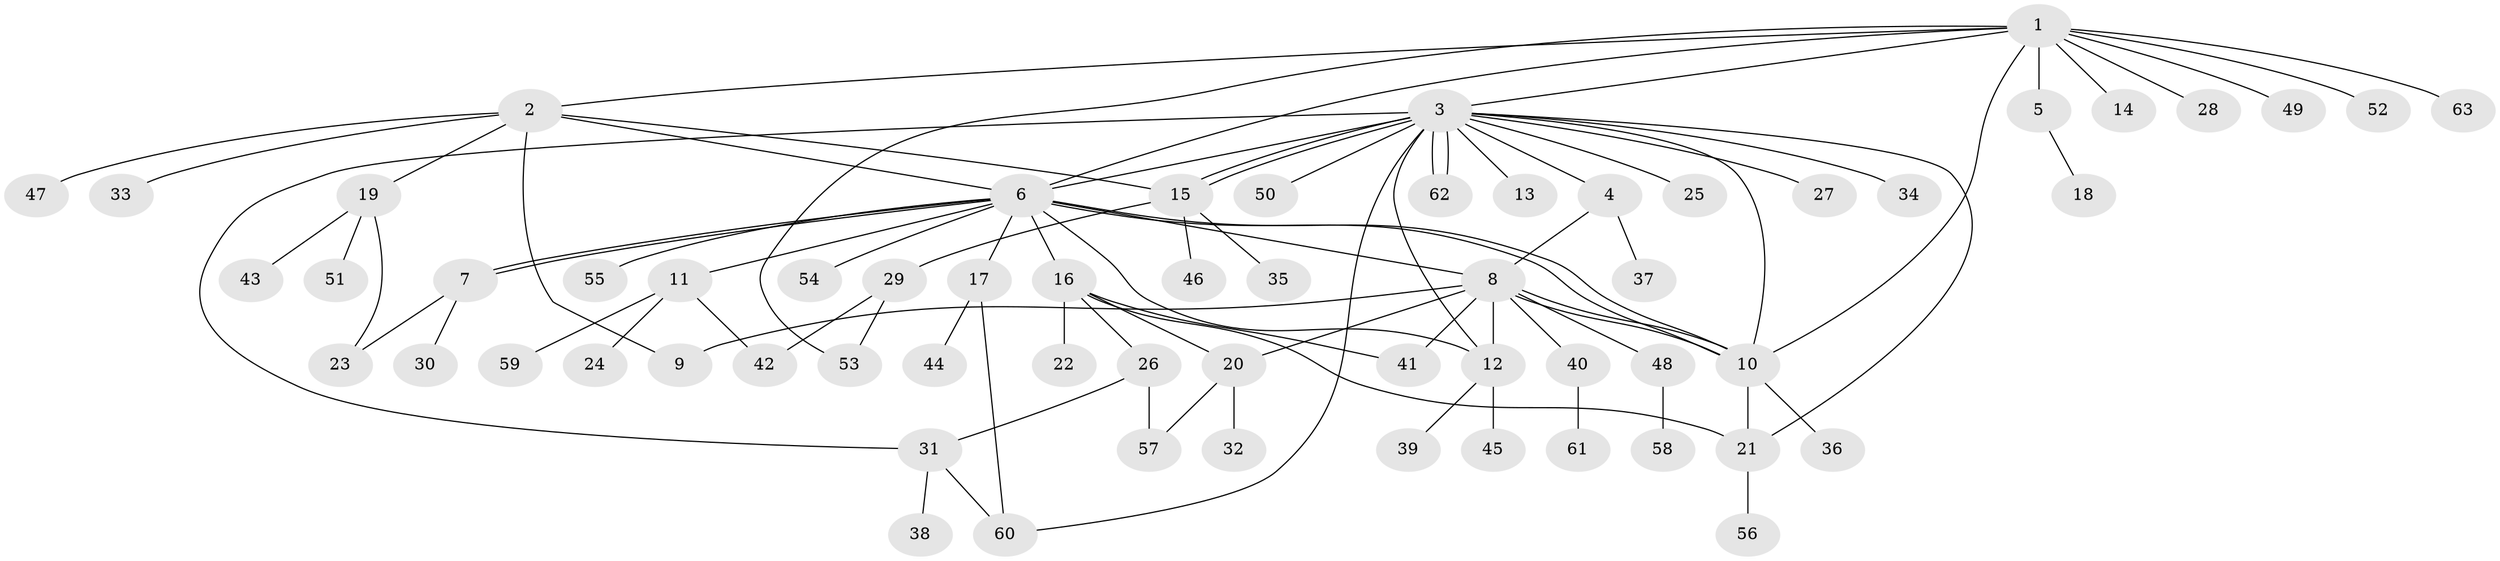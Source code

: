 // coarse degree distribution, {10: 0.022222222222222223, 1: 0.5333333333333333, 3: 0.13333333333333333, 2: 0.06666666666666667, 13: 0.022222222222222223, 9: 0.022222222222222223, 6: 0.044444444444444446, 5: 0.022222222222222223, 4: 0.1111111111111111, 11: 0.022222222222222223}
// Generated by graph-tools (version 1.1) at 2025/36/03/04/25 23:36:55]
// undirected, 63 vertices, 88 edges
graph export_dot {
  node [color=gray90,style=filled];
  1;
  2;
  3;
  4;
  5;
  6;
  7;
  8;
  9;
  10;
  11;
  12;
  13;
  14;
  15;
  16;
  17;
  18;
  19;
  20;
  21;
  22;
  23;
  24;
  25;
  26;
  27;
  28;
  29;
  30;
  31;
  32;
  33;
  34;
  35;
  36;
  37;
  38;
  39;
  40;
  41;
  42;
  43;
  44;
  45;
  46;
  47;
  48;
  49;
  50;
  51;
  52;
  53;
  54;
  55;
  56;
  57;
  58;
  59;
  60;
  61;
  62;
  63;
  1 -- 2;
  1 -- 3;
  1 -- 5;
  1 -- 6;
  1 -- 10;
  1 -- 14;
  1 -- 28;
  1 -- 49;
  1 -- 52;
  1 -- 53;
  1 -- 63;
  2 -- 6;
  2 -- 9;
  2 -- 15;
  2 -- 19;
  2 -- 33;
  2 -- 47;
  3 -- 4;
  3 -- 6;
  3 -- 10;
  3 -- 12;
  3 -- 13;
  3 -- 15;
  3 -- 15;
  3 -- 21;
  3 -- 25;
  3 -- 27;
  3 -- 31;
  3 -- 34;
  3 -- 50;
  3 -- 60;
  3 -- 62;
  3 -- 62;
  4 -- 8;
  4 -- 37;
  5 -- 18;
  6 -- 7;
  6 -- 7;
  6 -- 8;
  6 -- 10;
  6 -- 10;
  6 -- 11;
  6 -- 12;
  6 -- 16;
  6 -- 17;
  6 -- 54;
  6 -- 55;
  7 -- 23;
  7 -- 30;
  8 -- 9;
  8 -- 10;
  8 -- 10;
  8 -- 12;
  8 -- 20;
  8 -- 40;
  8 -- 41;
  8 -- 48;
  10 -- 21;
  10 -- 36;
  11 -- 24;
  11 -- 42;
  11 -- 59;
  12 -- 39;
  12 -- 45;
  15 -- 29;
  15 -- 35;
  15 -- 46;
  16 -- 20;
  16 -- 21;
  16 -- 22;
  16 -- 26;
  16 -- 41;
  17 -- 44;
  17 -- 60;
  19 -- 23;
  19 -- 43;
  19 -- 51;
  20 -- 32;
  20 -- 57;
  21 -- 56;
  26 -- 31;
  26 -- 57;
  29 -- 42;
  29 -- 53;
  31 -- 38;
  31 -- 60;
  40 -- 61;
  48 -- 58;
}
